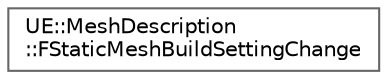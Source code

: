 digraph "Graphical Class Hierarchy"
{
 // INTERACTIVE_SVG=YES
 // LATEX_PDF_SIZE
  bgcolor="transparent";
  edge [fontname=Helvetica,fontsize=10,labelfontname=Helvetica,labelfontsize=10];
  node [fontname=Helvetica,fontsize=10,shape=box,height=0.2,width=0.4];
  rankdir="LR";
  Node0 [id="Node000000",label="UE::MeshDescription\l::FStaticMeshBuildSettingChange",height=0.2,width=0.4,color="grey40", fillcolor="white", style="filled",URL="$d3/dbc/structUE_1_1MeshDescription_1_1FStaticMeshBuildSettingChange.html",tooltip="Set of changes to apply to StaticMesh Build Settings."];
}
